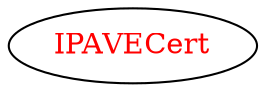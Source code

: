 digraph dependencyGraph {
 concentrate=true;
 ranksep="2.0";
 rankdir="LR"; 
 splines="ortho";
"IPAVECert" [fontcolor="red"];
}